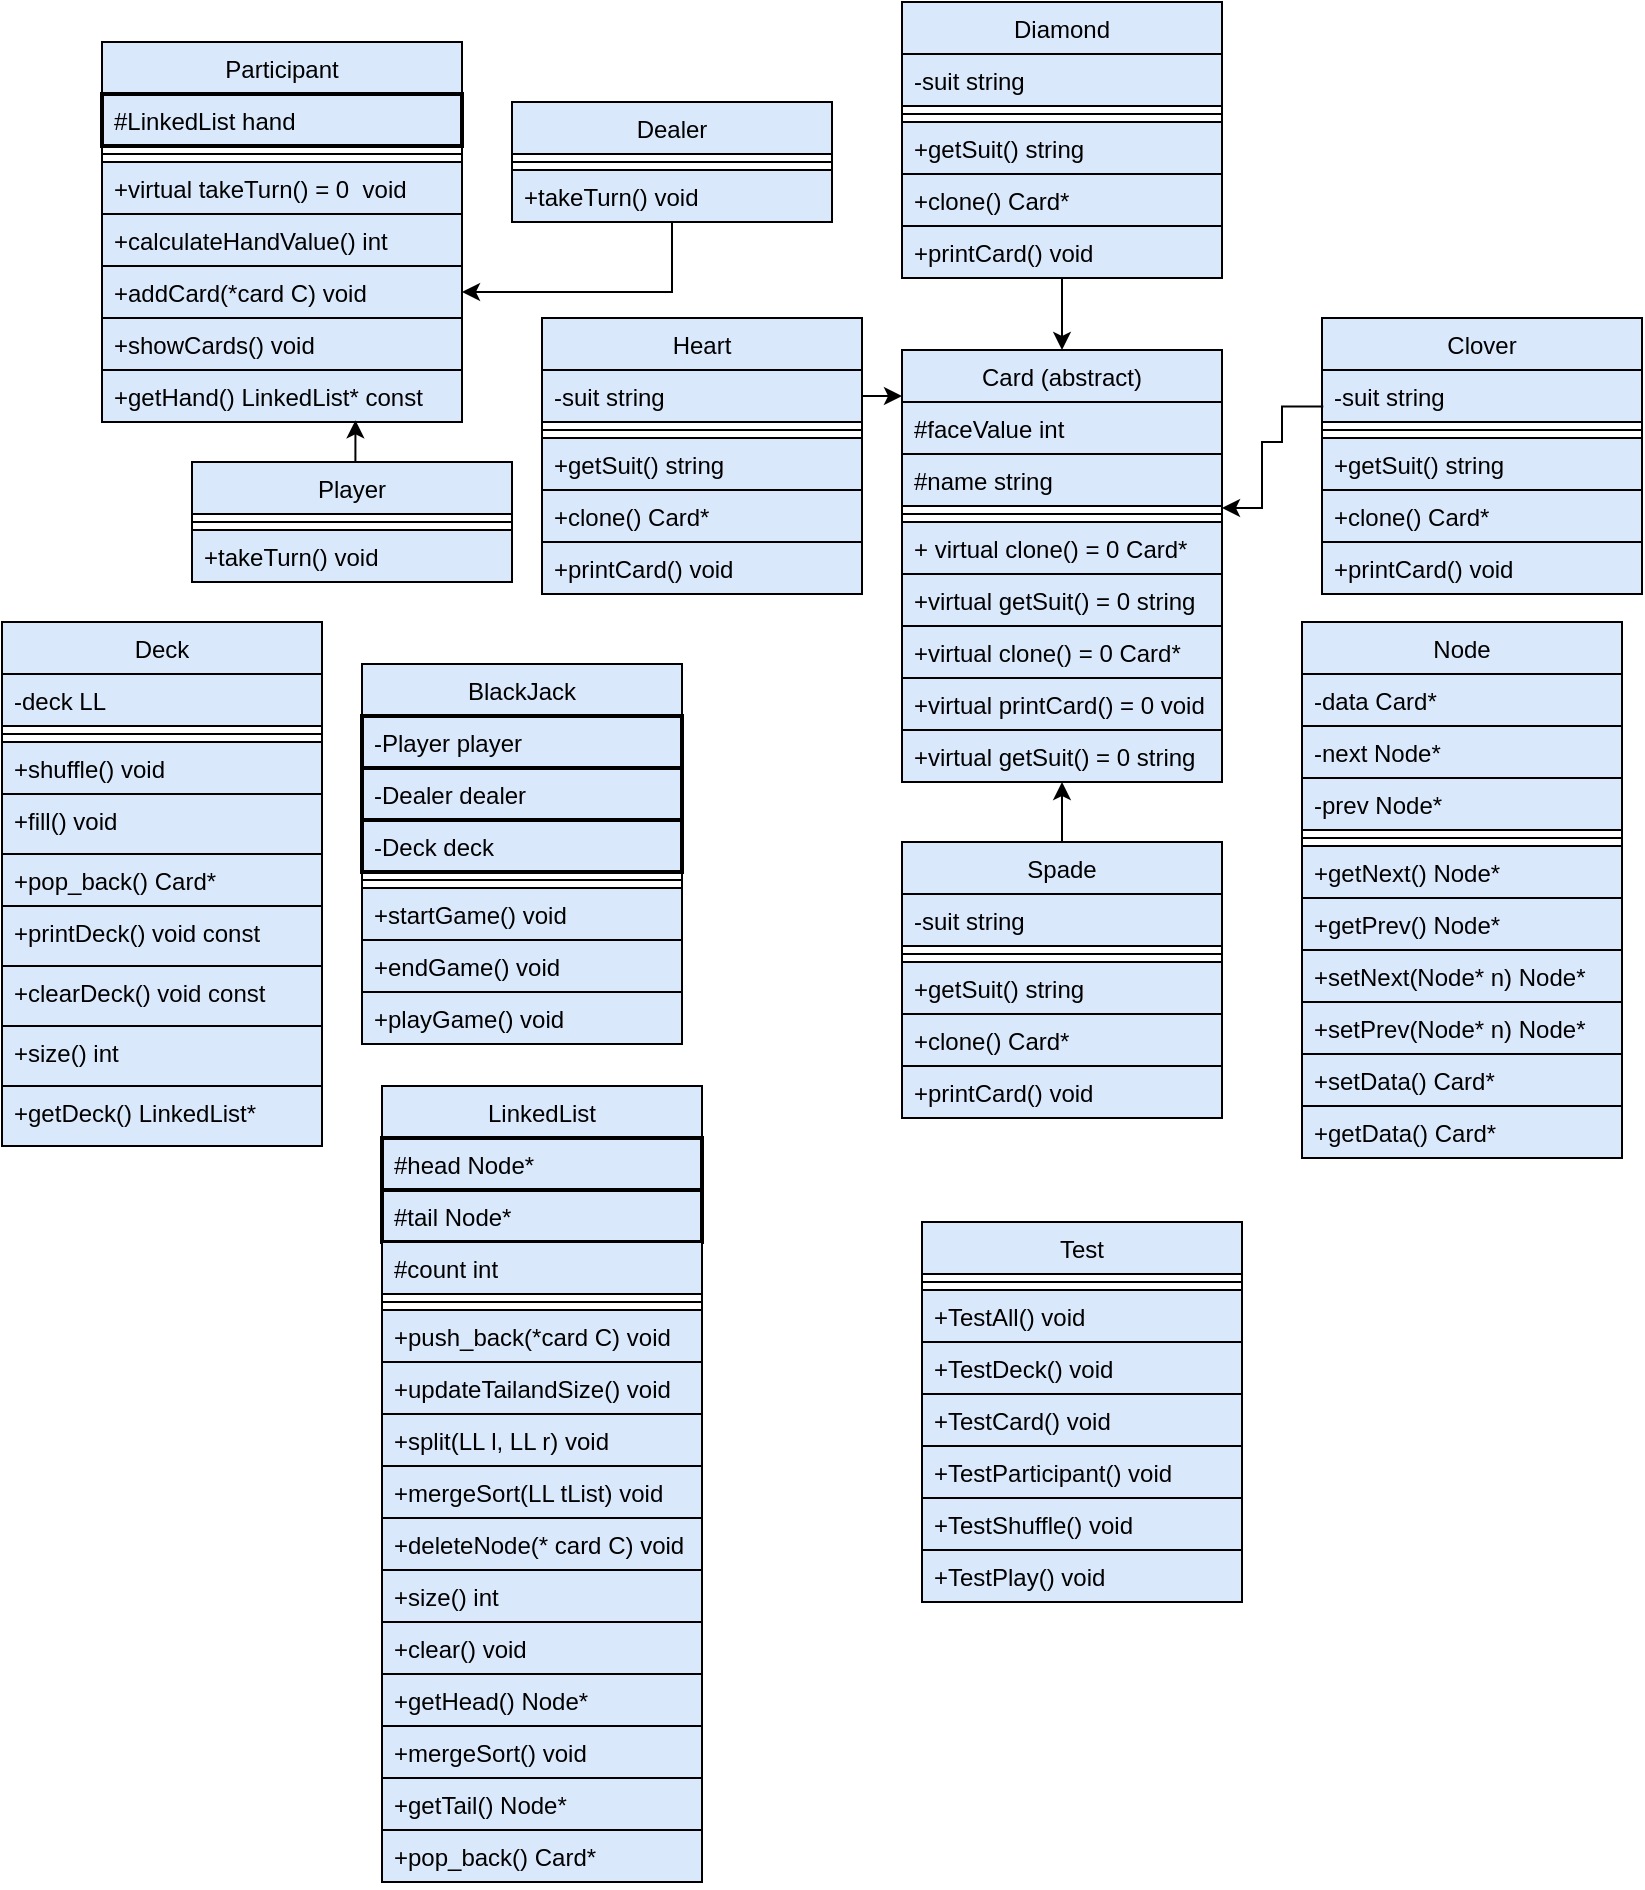 <mxfile version="27.0.5">
  <diagram name="Page-1" id="WkB5He17E8ziCNAKNbA3">
    <mxGraphModel dx="1205" dy="781" grid="1" gridSize="10" guides="1" tooltips="1" connect="1" arrows="1" fold="1" page="1" pageScale="1" pageWidth="850" pageHeight="1100" math="0" shadow="0">
      <root>
        <mxCell id="0" />
        <mxCell id="1" parent="0" />
        <mxCell id="HC3jhetJVY9kxmaRfPol-1" value="Card (abstract)" style="swimlane;fontStyle=0;align=center;verticalAlign=top;childLayout=stackLayout;horizontal=1;startSize=26;horizontalStack=0;resizeParent=1;resizeLast=0;collapsible=1;marginBottom=0;rounded=0;shadow=0;strokeWidth=1;fillColor=#dae8fc;strokeColor=#000000;" parent="1" vertex="1">
          <mxGeometry x="460" y="184" width="160" height="216" as="geometry">
            <mxRectangle x="460" y="140" width="160" height="26" as="alternateBounds" />
          </mxGeometry>
        </mxCell>
        <mxCell id="HC3jhetJVY9kxmaRfPol-2" value="#faceValue int" style="text;align=left;verticalAlign=top;spacingLeft=4;spacingRight=4;overflow=hidden;rotatable=0;points=[[0,0.5],[1,0.5]];portConstraint=eastwest;fillColor=#dae8fc;strokeColor=#000000;" parent="HC3jhetJVY9kxmaRfPol-1" vertex="1">
          <mxGeometry y="26" width="160" height="26" as="geometry" />
        </mxCell>
        <mxCell id="HC3jhetJVY9kxmaRfPol-3" value="#name string" style="text;align=left;verticalAlign=top;spacingLeft=4;spacingRight=4;overflow=hidden;rotatable=0;points=[[0,0.5],[1,0.5]];portConstraint=eastwest;fillColor=#dae8fc;strokeColor=#000000;" parent="HC3jhetJVY9kxmaRfPol-1" vertex="1">
          <mxGeometry y="52" width="160" height="26" as="geometry" />
        </mxCell>
        <mxCell id="HC3jhetJVY9kxmaRfPol-4" value="" style="line;html=1;strokeWidth=1;align=left;verticalAlign=middle;spacingTop=-1;spacingLeft=3;spacingRight=3;rotatable=0;labelPosition=right;points=[];portConstraint=eastwest;fillColor=#dae8fc;strokeColor=#000000;" parent="HC3jhetJVY9kxmaRfPol-1" vertex="1">
          <mxGeometry y="78" width="160" height="8" as="geometry" />
        </mxCell>
        <mxCell id="HC3jhetJVY9kxmaRfPol-5" value="+ virtual clone() = 0 Card*" style="text;align=left;verticalAlign=top;spacingLeft=4;spacingRight=4;overflow=hidden;rotatable=0;points=[[0,0.5],[1,0.5]];portConstraint=eastwest;fontStyle=0;fillColor=#dae8fc;strokeColor=#000000;" parent="HC3jhetJVY9kxmaRfPol-1" vertex="1">
          <mxGeometry y="86" width="160" height="26" as="geometry" />
        </mxCell>
        <mxCell id="HC3jhetJVY9kxmaRfPol-6" value="+virtual getSuit() = 0 string" style="text;align=left;verticalAlign=top;spacingLeft=4;spacingRight=4;overflow=hidden;rotatable=0;points=[[0,0.5],[1,0.5]];portConstraint=eastwest;fillColor=#dae8fc;strokeColor=#000000;" parent="HC3jhetJVY9kxmaRfPol-1" vertex="1">
          <mxGeometry y="112" width="160" height="26" as="geometry" />
        </mxCell>
        <mxCell id="VrM8jzCMI9ERID8hdB8--4" value="+virtual clone() = 0 Card* " style="text;align=left;verticalAlign=top;spacingLeft=4;spacingRight=4;overflow=hidden;rotatable=0;points=[[0,0.5],[1,0.5]];portConstraint=eastwest;fillColor=#dae8fc;strokeColor=#000000;" parent="HC3jhetJVY9kxmaRfPol-1" vertex="1">
          <mxGeometry y="138" width="160" height="26" as="geometry" />
        </mxCell>
        <mxCell id="VrM8jzCMI9ERID8hdB8--6" value="+virtual printCard() = 0 void" style="text;align=left;verticalAlign=top;spacingLeft=4;spacingRight=4;overflow=hidden;rotatable=0;points=[[0,0.5],[1,0.5]];portConstraint=eastwest;fillColor=#dae8fc;strokeColor=#000000;" parent="HC3jhetJVY9kxmaRfPol-1" vertex="1">
          <mxGeometry y="164" width="160" height="26" as="geometry" />
        </mxCell>
        <mxCell id="VrM8jzCMI9ERID8hdB8--5" value="+virtual getSuit() = 0 string" style="text;align=left;verticalAlign=top;spacingLeft=4;spacingRight=4;overflow=hidden;rotatable=0;points=[[0,0.5],[1,0.5]];portConstraint=eastwest;fillColor=#dae8fc;strokeColor=#000000;" parent="HC3jhetJVY9kxmaRfPol-1" vertex="1">
          <mxGeometry y="190" width="160" height="26" as="geometry" />
        </mxCell>
        <mxCell id="HC3jhetJVY9kxmaRfPol-7" style="edgeStyle=orthogonalEdgeStyle;rounded=0;orthogonalLoop=1;jettySize=auto;html=1;exitX=0.5;exitY=0;exitDx=0;exitDy=0;entryX=0.5;entryY=1;entryDx=0;entryDy=0;fillColor=#dae8fc;strokeColor=#000000;" parent="1" source="HC3jhetJVY9kxmaRfPol-8" target="HC3jhetJVY9kxmaRfPol-1" edge="1">
          <mxGeometry relative="1" as="geometry" />
        </mxCell>
        <mxCell id="HC3jhetJVY9kxmaRfPol-8" value="Spade" style="swimlane;fontStyle=0;align=center;verticalAlign=top;childLayout=stackLayout;horizontal=1;startSize=26;horizontalStack=0;resizeParent=1;resizeLast=0;collapsible=1;marginBottom=0;rounded=0;shadow=0;strokeWidth=1;fillColor=#dae8fc;strokeColor=#000000;" parent="1" vertex="1">
          <mxGeometry x="460" y="430" width="160" height="138" as="geometry">
            <mxRectangle x="460" y="494" width="160" height="26" as="alternateBounds" />
          </mxGeometry>
        </mxCell>
        <mxCell id="HC3jhetJVY9kxmaRfPol-9" value="-suit string" style="text;align=left;verticalAlign=top;spacingLeft=4;spacingRight=4;overflow=hidden;rotatable=0;points=[[0,0.5],[1,0.5]];portConstraint=eastwest;fillColor=#dae8fc;strokeColor=#000000;" parent="HC3jhetJVY9kxmaRfPol-8" vertex="1">
          <mxGeometry y="26" width="160" height="26" as="geometry" />
        </mxCell>
        <mxCell id="HC3jhetJVY9kxmaRfPol-10" value="" style="line;html=1;strokeWidth=1;align=left;verticalAlign=middle;spacingTop=-1;spacingLeft=3;spacingRight=3;rotatable=0;labelPosition=right;points=[];portConstraint=eastwest;fillColor=#dae8fc;strokeColor=#000000;" parent="HC3jhetJVY9kxmaRfPol-8" vertex="1">
          <mxGeometry y="52" width="160" height="8" as="geometry" />
        </mxCell>
        <mxCell id="HC3jhetJVY9kxmaRfPol-11" value="+getSuit() string" style="text;align=left;verticalAlign=top;spacingLeft=4;spacingRight=4;overflow=hidden;rotatable=0;points=[[0,0.5],[1,0.5]];portConstraint=eastwest;fontStyle=0;fillColor=#dae8fc;strokeColor=#000000;" parent="HC3jhetJVY9kxmaRfPol-8" vertex="1">
          <mxGeometry y="60" width="160" height="26" as="geometry" />
        </mxCell>
        <mxCell id="HC3jhetJVY9kxmaRfPol-82" value="+clone() Card*" style="text;align=left;verticalAlign=top;spacingLeft=4;spacingRight=4;overflow=hidden;rotatable=0;points=[[0,0.5],[1,0.5]];portConstraint=eastwest;fontStyle=0;fillColor=#dae8fc;strokeColor=#000000;" parent="HC3jhetJVY9kxmaRfPol-8" vertex="1">
          <mxGeometry y="86" width="160" height="26" as="geometry" />
        </mxCell>
        <mxCell id="VrM8jzCMI9ERID8hdB8--10" value="+printCard() void" style="text;align=left;verticalAlign=top;spacingLeft=4;spacingRight=4;overflow=hidden;rotatable=0;points=[[0,0.5],[1,0.5]];portConstraint=eastwest;fontStyle=0;fillColor=#dae8fc;strokeColor=#000000;" parent="HC3jhetJVY9kxmaRfPol-8" vertex="1">
          <mxGeometry y="112" width="160" height="26" as="geometry" />
        </mxCell>
        <mxCell id="HC3jhetJVY9kxmaRfPol-12" value="Heart" style="swimlane;fontStyle=0;align=center;verticalAlign=top;childLayout=stackLayout;horizontal=1;startSize=26;horizontalStack=0;resizeParent=1;resizeLast=0;collapsible=1;marginBottom=0;rounded=0;shadow=0;strokeWidth=1;fillColor=#dae8fc;strokeColor=#000000;" parent="1" vertex="1">
          <mxGeometry x="280" y="168" width="160" height="138" as="geometry">
            <mxRectangle x="280" y="168" width="160" height="26" as="alternateBounds" />
          </mxGeometry>
        </mxCell>
        <mxCell id="HC3jhetJVY9kxmaRfPol-13" style="edgeStyle=orthogonalEdgeStyle;rounded=0;orthogonalLoop=1;jettySize=auto;html=1;exitX=1;exitY=0.5;exitDx=0;exitDy=0;fillColor=#dae8fc;strokeColor=#000000;" parent="HC3jhetJVY9kxmaRfPol-12" source="HC3jhetJVY9kxmaRfPol-14" edge="1">
          <mxGeometry relative="1" as="geometry">
            <mxPoint x="180.0" y="38.917" as="targetPoint" />
          </mxGeometry>
        </mxCell>
        <mxCell id="HC3jhetJVY9kxmaRfPol-14" value="-suit string" style="text;align=left;verticalAlign=top;spacingLeft=4;spacingRight=4;overflow=hidden;rotatable=0;points=[[0,0.5],[1,0.5]];portConstraint=eastwest;fillColor=#dae8fc;strokeColor=#000000;" parent="HC3jhetJVY9kxmaRfPol-12" vertex="1">
          <mxGeometry y="26" width="160" height="26" as="geometry" />
        </mxCell>
        <mxCell id="HC3jhetJVY9kxmaRfPol-15" value="" style="line;html=1;strokeWidth=1;align=left;verticalAlign=middle;spacingTop=-1;spacingLeft=3;spacingRight=3;rotatable=0;labelPosition=right;points=[];portConstraint=eastwest;fillColor=#dae8fc;strokeColor=#000000;" parent="HC3jhetJVY9kxmaRfPol-12" vertex="1">
          <mxGeometry y="52" width="160" height="8" as="geometry" />
        </mxCell>
        <mxCell id="HC3jhetJVY9kxmaRfPol-16" value="+getSuit() string" style="text;align=left;verticalAlign=top;spacingLeft=4;spacingRight=4;overflow=hidden;rotatable=0;points=[[0,0.5],[1,0.5]];portConstraint=eastwest;fontStyle=0;fillColor=#dae8fc;strokeColor=#000000;" parent="HC3jhetJVY9kxmaRfPol-12" vertex="1">
          <mxGeometry y="60" width="160" height="26" as="geometry" />
        </mxCell>
        <mxCell id="HC3jhetJVY9kxmaRfPol-17" value="+clone() Card*" style="text;align=left;verticalAlign=top;spacingLeft=4;spacingRight=4;overflow=hidden;rotatable=0;points=[[0,0.5],[1,0.5]];portConstraint=eastwest;fontStyle=0;fillColor=#dae8fc;strokeColor=#000000;" parent="HC3jhetJVY9kxmaRfPol-12" vertex="1">
          <mxGeometry y="86" width="160" height="26" as="geometry" />
        </mxCell>
        <mxCell id="VrM8jzCMI9ERID8hdB8--9" value="+printCard() void" style="text;align=left;verticalAlign=top;spacingLeft=4;spacingRight=4;overflow=hidden;rotatable=0;points=[[0,0.5],[1,0.5]];portConstraint=eastwest;fontStyle=0;fillColor=#dae8fc;strokeColor=#000000;" parent="HC3jhetJVY9kxmaRfPol-12" vertex="1">
          <mxGeometry y="112" width="160" height="26" as="geometry" />
        </mxCell>
        <mxCell id="HC3jhetJVY9kxmaRfPol-18" value="Clover" style="swimlane;fontStyle=0;align=center;verticalAlign=top;childLayout=stackLayout;horizontal=1;startSize=26;horizontalStack=0;resizeParent=1;resizeLast=0;collapsible=1;marginBottom=0;rounded=0;shadow=0;strokeWidth=1;fillColor=#dae8fc;strokeColor=#000000;" parent="1" vertex="1">
          <mxGeometry x="670" y="168" width="160" height="138" as="geometry">
            <mxRectangle x="670" y="168" width="160" height="26" as="alternateBounds" />
          </mxGeometry>
        </mxCell>
        <mxCell id="HC3jhetJVY9kxmaRfPol-19" value="-suit string" style="text;align=left;verticalAlign=top;spacingLeft=4;spacingRight=4;overflow=hidden;rotatable=0;points=[[0,0.5],[1,0.5]];portConstraint=eastwest;fillColor=#dae8fc;strokeColor=#000000;" parent="HC3jhetJVY9kxmaRfPol-18" vertex="1">
          <mxGeometry y="26" width="160" height="26" as="geometry" />
        </mxCell>
        <mxCell id="HC3jhetJVY9kxmaRfPol-20" value="" style="line;html=1;strokeWidth=1;align=left;verticalAlign=middle;spacingTop=-1;spacingLeft=3;spacingRight=3;rotatable=0;labelPosition=right;points=[];portConstraint=eastwest;fillColor=#dae8fc;strokeColor=#000000;" parent="HC3jhetJVY9kxmaRfPol-18" vertex="1">
          <mxGeometry y="52" width="160" height="8" as="geometry" />
        </mxCell>
        <mxCell id="HC3jhetJVY9kxmaRfPol-21" value="+getSuit() string" style="text;align=left;verticalAlign=top;spacingLeft=4;spacingRight=4;overflow=hidden;rotatable=0;points=[[0,0.5],[1,0.5]];portConstraint=eastwest;fontStyle=0;fillColor=#dae8fc;strokeColor=#000000;" parent="HC3jhetJVY9kxmaRfPol-18" vertex="1">
          <mxGeometry y="60" width="160" height="26" as="geometry" />
        </mxCell>
        <mxCell id="HC3jhetJVY9kxmaRfPol-81" value="+clone() Card*" style="text;align=left;verticalAlign=top;spacingLeft=4;spacingRight=4;overflow=hidden;rotatable=0;points=[[0,0.5],[1,0.5]];portConstraint=eastwest;fontStyle=0;fillColor=#dae8fc;strokeColor=#000000;" parent="HC3jhetJVY9kxmaRfPol-18" vertex="1">
          <mxGeometry y="86" width="160" height="26" as="geometry" />
        </mxCell>
        <mxCell id="VrM8jzCMI9ERID8hdB8--7" value="+printCard() void" style="text;align=left;verticalAlign=top;spacingLeft=4;spacingRight=4;overflow=hidden;rotatable=0;points=[[0,0.5],[1,0.5]];portConstraint=eastwest;fontStyle=0;fillColor=#dae8fc;strokeColor=#000000;" parent="HC3jhetJVY9kxmaRfPol-18" vertex="1">
          <mxGeometry y="112" width="160" height="26" as="geometry" />
        </mxCell>
        <mxCell id="HC3jhetJVY9kxmaRfPol-22" style="edgeStyle=orthogonalEdgeStyle;rounded=0;orthogonalLoop=1;jettySize=auto;html=1;exitX=0.5;exitY=1;exitDx=0;exitDy=0;entryX=0.5;entryY=0;entryDx=0;entryDy=0;fillColor=#dae8fc;strokeColor=#000000;" parent="1" source="HC3jhetJVY9kxmaRfPol-23" target="HC3jhetJVY9kxmaRfPol-1" edge="1">
          <mxGeometry relative="1" as="geometry" />
        </mxCell>
        <mxCell id="HC3jhetJVY9kxmaRfPol-23" value="Diamond" style="swimlane;fontStyle=0;align=center;verticalAlign=top;childLayout=stackLayout;horizontal=1;startSize=26;horizontalStack=0;resizeParent=1;resizeLast=0;collapsible=1;marginBottom=0;rounded=0;shadow=0;strokeWidth=1;fillColor=#dae8fc;strokeColor=#000000;" parent="1" vertex="1">
          <mxGeometry x="460" y="10" width="160" height="138" as="geometry">
            <mxRectangle x="130" y="380" width="160" height="26" as="alternateBounds" />
          </mxGeometry>
        </mxCell>
        <mxCell id="HC3jhetJVY9kxmaRfPol-24" value="-suit string" style="text;align=left;verticalAlign=top;spacingLeft=4;spacingRight=4;overflow=hidden;rotatable=0;points=[[0,0.5],[1,0.5]];portConstraint=eastwest;fillColor=#dae8fc;strokeColor=#000000;" parent="HC3jhetJVY9kxmaRfPol-23" vertex="1">
          <mxGeometry y="26" width="160" height="26" as="geometry" />
        </mxCell>
        <mxCell id="HC3jhetJVY9kxmaRfPol-25" value="" style="line;html=1;strokeWidth=1;align=left;verticalAlign=middle;spacingTop=-1;spacingLeft=3;spacingRight=3;rotatable=0;labelPosition=right;points=[];portConstraint=eastwest;fillColor=#dae8fc;strokeColor=#000000;" parent="HC3jhetJVY9kxmaRfPol-23" vertex="1">
          <mxGeometry y="52" width="160" height="8" as="geometry" />
        </mxCell>
        <mxCell id="HC3jhetJVY9kxmaRfPol-26" value="+getSuit() string" style="text;align=left;verticalAlign=top;spacingLeft=4;spacingRight=4;overflow=hidden;rotatable=0;points=[[0,0.5],[1,0.5]];portConstraint=eastwest;fontStyle=0;fillColor=#dae8fc;strokeColor=#000000;" parent="HC3jhetJVY9kxmaRfPol-23" vertex="1">
          <mxGeometry y="60" width="160" height="26" as="geometry" />
        </mxCell>
        <mxCell id="HC3jhetJVY9kxmaRfPol-83" value="+clone() Card*" style="text;align=left;verticalAlign=top;spacingLeft=4;spacingRight=4;overflow=hidden;rotatable=0;points=[[0,0.5],[1,0.5]];portConstraint=eastwest;fontStyle=0;fillColor=#dae8fc;strokeColor=#000000;" parent="HC3jhetJVY9kxmaRfPol-23" vertex="1">
          <mxGeometry y="86" width="160" height="26" as="geometry" />
        </mxCell>
        <mxCell id="VrM8jzCMI9ERID8hdB8--8" value="+printCard() void" style="text;align=left;verticalAlign=top;spacingLeft=4;spacingRight=4;overflow=hidden;rotatable=0;points=[[0,0.5],[1,0.5]];portConstraint=eastwest;fontStyle=0;fillColor=#dae8fc;strokeColor=#000000;" parent="HC3jhetJVY9kxmaRfPol-23" vertex="1">
          <mxGeometry y="112" width="160" height="26" as="geometry" />
        </mxCell>
        <mxCell id="HC3jhetJVY9kxmaRfPol-27" style="edgeStyle=orthogonalEdgeStyle;rounded=0;orthogonalLoop=1;jettySize=auto;html=1;entryX=1;entryY=0.125;entryDx=0;entryDy=0;entryPerimeter=0;fillColor=#dae8fc;strokeColor=#000000;exitX=0.004;exitY=0.702;exitDx=0;exitDy=0;exitPerimeter=0;" parent="1" source="HC3jhetJVY9kxmaRfPol-19" target="HC3jhetJVY9kxmaRfPol-4" edge="1">
          <mxGeometry relative="1" as="geometry">
            <Array as="points">
              <mxPoint x="650" y="212" />
              <mxPoint x="650" y="230" />
              <mxPoint x="640" y="230" />
              <mxPoint x="640" y="263" />
            </Array>
          </mxGeometry>
        </mxCell>
        <mxCell id="HC3jhetJVY9kxmaRfPol-28" value="Node" style="swimlane;fontStyle=0;align=center;verticalAlign=top;childLayout=stackLayout;horizontal=1;startSize=26;horizontalStack=0;resizeParent=1;resizeLast=0;collapsible=1;marginBottom=0;rounded=0;shadow=0;strokeWidth=1;fillColor=#dae8fc;strokeColor=#000000;" parent="1" vertex="1">
          <mxGeometry x="660" y="320" width="160" height="268" as="geometry">
            <mxRectangle x="660" y="320" width="160" height="26" as="alternateBounds" />
          </mxGeometry>
        </mxCell>
        <mxCell id="HC3jhetJVY9kxmaRfPol-29" value="-data Card*" style="text;align=left;verticalAlign=top;spacingLeft=4;spacingRight=4;overflow=hidden;rotatable=0;points=[[0,0.5],[1,0.5]];portConstraint=eastwest;fillColor=#dae8fc;strokeColor=#000000;" parent="HC3jhetJVY9kxmaRfPol-28" vertex="1">
          <mxGeometry y="26" width="160" height="26" as="geometry" />
        </mxCell>
        <mxCell id="HC3jhetJVY9kxmaRfPol-30" value="-next Node*" style="text;align=left;verticalAlign=top;spacingLeft=4;spacingRight=4;overflow=hidden;rotatable=0;points=[[0,0.5],[1,0.5]];portConstraint=eastwest;fillColor=#dae8fc;strokeColor=#000000;" parent="HC3jhetJVY9kxmaRfPol-28" vertex="1">
          <mxGeometry y="52" width="160" height="26" as="geometry" />
        </mxCell>
        <mxCell id="HC3jhetJVY9kxmaRfPol-31" value="-prev Node*" style="text;align=left;verticalAlign=top;spacingLeft=4;spacingRight=4;overflow=hidden;rotatable=0;points=[[0,0.5],[1,0.5]];portConstraint=eastwest;fillColor=#dae8fc;strokeColor=#000000;" parent="HC3jhetJVY9kxmaRfPol-28" vertex="1">
          <mxGeometry y="78" width="160" height="26" as="geometry" />
        </mxCell>
        <mxCell id="HC3jhetJVY9kxmaRfPol-32" value="" style="line;html=1;strokeWidth=1;align=left;verticalAlign=middle;spacingTop=-1;spacingLeft=3;spacingRight=3;rotatable=0;labelPosition=right;points=[];portConstraint=eastwest;fillColor=#dae8fc;strokeColor=#000000;" parent="HC3jhetJVY9kxmaRfPol-28" vertex="1">
          <mxGeometry y="104" width="160" height="8" as="geometry" />
        </mxCell>
        <mxCell id="HC3jhetJVY9kxmaRfPol-33" value="+getNext() Node*" style="text;align=left;verticalAlign=top;spacingLeft=4;spacingRight=4;overflow=hidden;rotatable=0;points=[[0,0.5],[1,0.5]];portConstraint=eastwest;fontStyle=0;fillColor=#dae8fc;strokeColor=#000000;" parent="HC3jhetJVY9kxmaRfPol-28" vertex="1">
          <mxGeometry y="112" width="160" height="26" as="geometry" />
        </mxCell>
        <mxCell id="HC3jhetJVY9kxmaRfPol-34" value="+getPrev() Node*" style="text;align=left;verticalAlign=top;spacingLeft=4;spacingRight=4;overflow=hidden;rotatable=0;points=[[0,0.5],[1,0.5]];portConstraint=eastwest;fontStyle=0;fillColor=#dae8fc;strokeColor=#000000;" parent="HC3jhetJVY9kxmaRfPol-28" vertex="1">
          <mxGeometry y="138" width="160" height="26" as="geometry" />
        </mxCell>
        <mxCell id="HC3jhetJVY9kxmaRfPol-35" value="+setNext(Node* n) Node*" style="text;align=left;verticalAlign=top;spacingLeft=4;spacingRight=4;overflow=hidden;rotatable=0;points=[[0,0.5],[1,0.5]];portConstraint=eastwest;fontStyle=0;fillColor=#dae8fc;strokeColor=#000000;" parent="HC3jhetJVY9kxmaRfPol-28" vertex="1">
          <mxGeometry y="164" width="160" height="26" as="geometry" />
        </mxCell>
        <mxCell id="HC3jhetJVY9kxmaRfPol-36" value="+setPrev(Node* n) Node*" style="text;align=left;verticalAlign=top;spacingLeft=4;spacingRight=4;overflow=hidden;rotatable=0;points=[[0,0.5],[1,0.5]];portConstraint=eastwest;fontStyle=0;fillColor=#dae8fc;strokeColor=#000000;" parent="HC3jhetJVY9kxmaRfPol-28" vertex="1">
          <mxGeometry y="190" width="160" height="26" as="geometry" />
        </mxCell>
        <mxCell id="HC3jhetJVY9kxmaRfPol-85" value="+setData() Card*" style="text;align=left;verticalAlign=top;spacingLeft=4;spacingRight=4;overflow=hidden;rotatable=0;points=[[0,0.5],[1,0.5]];portConstraint=eastwest;fontStyle=0;fillColor=#dae8fc;strokeColor=#000000;" parent="HC3jhetJVY9kxmaRfPol-28" vertex="1">
          <mxGeometry y="216" width="160" height="26" as="geometry" />
        </mxCell>
        <mxCell id="HC3jhetJVY9kxmaRfPol-84" value="+getData() Card*" style="text;align=left;verticalAlign=top;spacingLeft=4;spacingRight=4;overflow=hidden;rotatable=0;points=[[0,0.5],[1,0.5]];portConstraint=eastwest;fontStyle=0;fillColor=#dae8fc;strokeColor=#000000;" parent="HC3jhetJVY9kxmaRfPol-28" vertex="1">
          <mxGeometry y="242" width="160" height="26" as="geometry" />
        </mxCell>
        <mxCell id="HC3jhetJVY9kxmaRfPol-37" value="Participant" style="swimlane;fontStyle=0;align=center;verticalAlign=top;childLayout=stackLayout;horizontal=1;startSize=26;horizontalStack=0;resizeParent=1;resizeLast=0;collapsible=1;marginBottom=0;rounded=0;shadow=0;strokeWidth=1;fillColor=#dae8fc;strokeColor=#000000;" parent="1" vertex="1">
          <mxGeometry x="60" y="30" width="180" height="190" as="geometry">
            <mxRectangle x="60" y="30" width="160" height="26" as="alternateBounds" />
          </mxGeometry>
        </mxCell>
        <mxCell id="HC3jhetJVY9kxmaRfPol-38" value="#LinkedList hand" style="text;align=left;verticalAlign=top;spacingLeft=4;spacingRight=4;overflow=hidden;rotatable=0;points=[[0,0.5],[1,0.5]];portConstraint=eastwest;strokeWidth=2;fillColor=#dae8fc;strokeColor=#000000;" parent="HC3jhetJVY9kxmaRfPol-37" vertex="1">
          <mxGeometry y="26" width="180" height="26" as="geometry" />
        </mxCell>
        <mxCell id="HC3jhetJVY9kxmaRfPol-39" value="" style="line;html=1;strokeWidth=1;align=left;verticalAlign=middle;spacingTop=-1;spacingLeft=3;spacingRight=3;rotatable=0;labelPosition=right;points=[];portConstraint=eastwest;fillColor=#dae8fc;strokeColor=#000000;" parent="HC3jhetJVY9kxmaRfPol-37" vertex="1">
          <mxGeometry y="52" width="180" height="8" as="geometry" />
        </mxCell>
        <mxCell id="HC3jhetJVY9kxmaRfPol-40" value="+virtual takeTurn() = 0  void" style="text;align=left;verticalAlign=top;spacingLeft=4;spacingRight=4;overflow=hidden;rotatable=0;points=[[0,0.5],[1,0.5]];portConstraint=eastwest;fontStyle=0;fillColor=#dae8fc;strokeColor=#000000;" parent="HC3jhetJVY9kxmaRfPol-37" vertex="1">
          <mxGeometry y="60" width="180" height="26" as="geometry" />
        </mxCell>
        <mxCell id="HC3jhetJVY9kxmaRfPol-41" value="+calculateHandValue() int " style="text;align=left;verticalAlign=top;spacingLeft=4;spacingRight=4;overflow=hidden;rotatable=0;points=[[0,0.5],[1,0.5]];portConstraint=eastwest;fontStyle=0;fillColor=#dae8fc;strokeColor=#000000;" parent="HC3jhetJVY9kxmaRfPol-37" vertex="1">
          <mxGeometry y="86" width="180" height="26" as="geometry" />
        </mxCell>
        <mxCell id="HC3jhetJVY9kxmaRfPol-42" value="+addCard(*card C) void " style="text;align=left;verticalAlign=top;spacingLeft=4;spacingRight=4;overflow=hidden;rotatable=0;points=[[0,0.5],[1,0.5]];portConstraint=eastwest;fontStyle=0;fillColor=#dae8fc;strokeColor=#000000;" parent="HC3jhetJVY9kxmaRfPol-37" vertex="1">
          <mxGeometry y="112" width="180" height="26" as="geometry" />
        </mxCell>
        <mxCell id="HC3jhetJVY9kxmaRfPol-43" value="+showCards() void" style="text;align=left;verticalAlign=top;spacingLeft=4;spacingRight=4;overflow=hidden;rotatable=0;points=[[0,0.5],[1,0.5]];portConstraint=eastwest;fontStyle=0;fillColor=#dae8fc;strokeColor=#000000;" parent="HC3jhetJVY9kxmaRfPol-37" vertex="1">
          <mxGeometry y="138" width="180" height="26" as="geometry" />
        </mxCell>
        <mxCell id="HC3jhetJVY9kxmaRfPol-44" value="+getHand() LinkedList* const" style="text;align=left;verticalAlign=top;spacingLeft=4;spacingRight=4;overflow=hidden;rotatable=0;points=[[0,0.5],[1,0.5]];portConstraint=eastwest;fontStyle=0;fillColor=#dae8fc;strokeColor=#000000;" parent="HC3jhetJVY9kxmaRfPol-37" vertex="1">
          <mxGeometry y="164" width="180" height="26" as="geometry" />
        </mxCell>
        <mxCell id="HC3jhetJVY9kxmaRfPol-45" value="Player" style="swimlane;fontStyle=0;align=center;verticalAlign=top;childLayout=stackLayout;horizontal=1;startSize=26;horizontalStack=0;resizeParent=1;resizeLast=0;collapsible=1;marginBottom=0;rounded=0;shadow=0;strokeWidth=1;fillColor=#dae8fc;strokeColor=#000000;" parent="1" vertex="1">
          <mxGeometry x="105" y="240" width="160" height="60" as="geometry">
            <mxRectangle x="130" y="380" width="160" height="26" as="alternateBounds" />
          </mxGeometry>
        </mxCell>
        <mxCell id="HC3jhetJVY9kxmaRfPol-46" value="" style="line;html=1;strokeWidth=1;align=left;verticalAlign=middle;spacingTop=-1;spacingLeft=3;spacingRight=3;rotatable=0;labelPosition=right;points=[];portConstraint=eastwest;fillColor=#dae8fc;strokeColor=#000000;" parent="HC3jhetJVY9kxmaRfPol-45" vertex="1">
          <mxGeometry y="26" width="160" height="8" as="geometry" />
        </mxCell>
        <mxCell id="HC3jhetJVY9kxmaRfPol-47" value="+takeTurn() void" style="text;align=left;verticalAlign=top;spacingLeft=4;spacingRight=4;overflow=hidden;rotatable=0;points=[[0,0.5],[1,0.5]];portConstraint=eastwest;fontStyle=0;fillColor=#dae8fc;strokeColor=#000000;" parent="HC3jhetJVY9kxmaRfPol-45" vertex="1">
          <mxGeometry y="34" width="160" height="26" as="geometry" />
        </mxCell>
        <mxCell id="HC3jhetJVY9kxmaRfPol-48" value="Dealer" style="swimlane;fontStyle=0;align=center;verticalAlign=top;childLayout=stackLayout;horizontal=1;startSize=26;horizontalStack=0;resizeParent=1;resizeLast=0;collapsible=1;marginBottom=0;rounded=0;shadow=0;strokeWidth=1;fillColor=#dae8fc;strokeColor=#000000;" parent="1" vertex="1">
          <mxGeometry x="265" y="60" width="160" height="60" as="geometry">
            <mxRectangle x="130" y="380" width="160" height="26" as="alternateBounds" />
          </mxGeometry>
        </mxCell>
        <mxCell id="HC3jhetJVY9kxmaRfPol-49" value="" style="line;html=1;strokeWidth=1;align=left;verticalAlign=middle;spacingTop=-1;spacingLeft=3;spacingRight=3;rotatable=0;labelPosition=right;points=[];portConstraint=eastwest;fillColor=#dae8fc;strokeColor=#000000;" parent="HC3jhetJVY9kxmaRfPol-48" vertex="1">
          <mxGeometry y="26" width="160" height="8" as="geometry" />
        </mxCell>
        <mxCell id="HC3jhetJVY9kxmaRfPol-50" value="+takeTurn() void" style="text;align=left;verticalAlign=top;spacingLeft=4;spacingRight=4;overflow=hidden;rotatable=0;points=[[0,0.5],[1,0.5]];portConstraint=eastwest;fontStyle=0;fillColor=#dae8fc;strokeColor=#000000;" parent="HC3jhetJVY9kxmaRfPol-48" vertex="1">
          <mxGeometry y="34" width="160" height="26" as="geometry" />
        </mxCell>
        <mxCell id="HC3jhetJVY9kxmaRfPol-51" style="edgeStyle=orthogonalEdgeStyle;rounded=0;orthogonalLoop=1;jettySize=auto;html=1;exitX=0.5;exitY=0;exitDx=0;exitDy=0;entryX=0.704;entryY=0.967;entryDx=0;entryDy=0;entryPerimeter=0;fillColor=#dae8fc;strokeColor=#000000;" parent="1" source="HC3jhetJVY9kxmaRfPol-45" target="HC3jhetJVY9kxmaRfPol-44" edge="1">
          <mxGeometry relative="1" as="geometry" />
        </mxCell>
        <mxCell id="HC3jhetJVY9kxmaRfPol-52" style="edgeStyle=orthogonalEdgeStyle;rounded=0;orthogonalLoop=1;jettySize=auto;html=1;entryX=1;entryY=0.5;entryDx=0;entryDy=0;fillColor=#dae8fc;strokeColor=#000000;" parent="1" source="HC3jhetJVY9kxmaRfPol-48" target="HC3jhetJVY9kxmaRfPol-42" edge="1">
          <mxGeometry relative="1" as="geometry" />
        </mxCell>
        <mxCell id="HC3jhetJVY9kxmaRfPol-53" value="LinkedList" style="swimlane;fontStyle=0;align=center;verticalAlign=top;childLayout=stackLayout;horizontal=1;startSize=26;horizontalStack=0;resizeParent=1;resizeLast=0;collapsible=1;marginBottom=0;rounded=0;shadow=0;strokeWidth=1;fillColor=#dae8fc;strokeColor=#000000;" parent="1" vertex="1">
          <mxGeometry x="200" y="552" width="160" height="398" as="geometry">
            <mxRectangle x="170" y="550" width="160" height="26" as="alternateBounds" />
          </mxGeometry>
        </mxCell>
        <mxCell id="HC3jhetJVY9kxmaRfPol-54" value="#head Node*" style="text;align=left;verticalAlign=top;spacingLeft=4;spacingRight=4;overflow=hidden;rotatable=0;points=[[0,0.5],[1,0.5]];portConstraint=eastwest;strokeWidth=2;fillColor=#dae8fc;strokeColor=#000000;" parent="HC3jhetJVY9kxmaRfPol-53" vertex="1">
          <mxGeometry y="26" width="160" height="26" as="geometry" />
        </mxCell>
        <mxCell id="HC3jhetJVY9kxmaRfPol-55" value="#tail Node*" style="text;align=left;verticalAlign=top;spacingLeft=4;spacingRight=4;overflow=hidden;rotatable=0;points=[[0,0.5],[1,0.5]];portConstraint=eastwest;strokeWidth=2;fillColor=#dae8fc;strokeColor=#000000;" parent="HC3jhetJVY9kxmaRfPol-53" vertex="1">
          <mxGeometry y="52" width="160" height="26" as="geometry" />
        </mxCell>
        <mxCell id="HC3jhetJVY9kxmaRfPol-56" value="#count int" style="text;align=left;verticalAlign=top;spacingLeft=4;spacingRight=4;overflow=hidden;rotatable=0;points=[[0,0.5],[1,0.5]];portConstraint=eastwest;fillColor=#dae8fc;strokeColor=#000000;" parent="HC3jhetJVY9kxmaRfPol-53" vertex="1">
          <mxGeometry y="78" width="160" height="26" as="geometry" />
        </mxCell>
        <mxCell id="HC3jhetJVY9kxmaRfPol-60" value="" style="line;html=1;strokeWidth=1;align=left;verticalAlign=middle;spacingTop=-1;spacingLeft=3;spacingRight=3;rotatable=0;labelPosition=right;points=[];portConstraint=eastwest;fillColor=#dae8fc;strokeColor=#000000;" parent="HC3jhetJVY9kxmaRfPol-53" vertex="1">
          <mxGeometry y="104" width="160" height="8" as="geometry" />
        </mxCell>
        <mxCell id="HC3jhetJVY9kxmaRfPol-61" value="+push_back(*card C) void" style="text;align=left;verticalAlign=top;spacingLeft=4;spacingRight=4;overflow=hidden;rotatable=0;points=[[0,0.5],[1,0.5]];portConstraint=eastwest;fontStyle=0;fillColor=#dae8fc;strokeColor=#000000;" parent="HC3jhetJVY9kxmaRfPol-53" vertex="1">
          <mxGeometry y="112" width="160" height="26" as="geometry" />
        </mxCell>
        <mxCell id="HC3jhetJVY9kxmaRfPol-58" value="+updateTailandSize() void" style="text;align=left;verticalAlign=top;spacingLeft=4;spacingRight=4;overflow=hidden;rotatable=0;points=[[0,0.5],[1,0.5]];portConstraint=eastwest;fillColor=#dae8fc;strokeColor=#000000;" parent="HC3jhetJVY9kxmaRfPol-53" vertex="1">
          <mxGeometry y="138" width="160" height="26" as="geometry" />
        </mxCell>
        <mxCell id="HC3jhetJVY9kxmaRfPol-57" value="+split(LL l, LL r) void" style="text;align=left;verticalAlign=top;spacingLeft=4;spacingRight=4;overflow=hidden;rotatable=0;points=[[0,0.5],[1,0.5]];portConstraint=eastwest;fillColor=#dae8fc;strokeColor=#000000;" parent="HC3jhetJVY9kxmaRfPol-53" vertex="1">
          <mxGeometry y="164" width="160" height="26" as="geometry" />
        </mxCell>
        <mxCell id="HC3jhetJVY9kxmaRfPol-59" value="+mergeSort(LL tList) void" style="text;align=left;verticalAlign=top;spacingLeft=4;spacingRight=4;overflow=hidden;rotatable=0;points=[[0,0.5],[1,0.5]];portConstraint=eastwest;fillColor=#dae8fc;strokeColor=#000000;" parent="HC3jhetJVY9kxmaRfPol-53" vertex="1">
          <mxGeometry y="190" width="160" height="26" as="geometry" />
        </mxCell>
        <mxCell id="HC3jhetJVY9kxmaRfPol-62" value="+deleteNode(* card C) void" style="text;align=left;verticalAlign=top;spacingLeft=4;spacingRight=4;overflow=hidden;rotatable=0;points=[[0,0.5],[1,0.5]];portConstraint=eastwest;fontStyle=0;fillColor=#dae8fc;strokeColor=#000000;" parent="HC3jhetJVY9kxmaRfPol-53" vertex="1">
          <mxGeometry y="216" width="160" height="26" as="geometry" />
        </mxCell>
        <mxCell id="HC3jhetJVY9kxmaRfPol-63" value="+size() int" style="text;align=left;verticalAlign=top;spacingLeft=4;spacingRight=4;overflow=hidden;rotatable=0;points=[[0,0.5],[1,0.5]];portConstraint=eastwest;fontStyle=0;fillColor=#dae8fc;strokeColor=#000000;" parent="HC3jhetJVY9kxmaRfPol-53" vertex="1">
          <mxGeometry y="242" width="160" height="26" as="geometry" />
        </mxCell>
        <mxCell id="HC3jhetJVY9kxmaRfPol-64" value="+clear() void" style="text;align=left;verticalAlign=top;spacingLeft=4;spacingRight=4;overflow=hidden;rotatable=0;points=[[0,0.5],[1,0.5]];portConstraint=eastwest;fontStyle=0;fillColor=#dae8fc;strokeColor=#000000;" parent="HC3jhetJVY9kxmaRfPol-53" vertex="1">
          <mxGeometry y="268" width="160" height="26" as="geometry" />
        </mxCell>
        <mxCell id="HC3jhetJVY9kxmaRfPol-65" value="+getHead() Node*" style="text;align=left;verticalAlign=top;spacingLeft=4;spacingRight=4;overflow=hidden;rotatable=0;points=[[0,0.5],[1,0.5]];portConstraint=eastwest;fontStyle=0;fillColor=#dae8fc;strokeColor=#000000;" parent="HC3jhetJVY9kxmaRfPol-53" vertex="1">
          <mxGeometry y="294" width="160" height="26" as="geometry" />
        </mxCell>
        <mxCell id="HC3jhetJVY9kxmaRfPol-86" value="+mergeSort() void" style="text;align=left;verticalAlign=top;spacingLeft=4;spacingRight=4;overflow=hidden;rotatable=0;points=[[0,0.5],[1,0.5]];portConstraint=eastwest;fillColor=#dae8fc;strokeColor=#000000;container=0;" parent="HC3jhetJVY9kxmaRfPol-53" vertex="1">
          <mxGeometry y="320" width="160" height="26" as="geometry" />
        </mxCell>
        <mxCell id="VrM8jzCMI9ERID8hdB8--11" value="+getTail() Node* " style="text;align=left;verticalAlign=top;spacingLeft=4;spacingRight=4;overflow=hidden;rotatable=0;points=[[0,0.5],[1,0.5]];portConstraint=eastwest;fontStyle=0;fillColor=#dae8fc;strokeColor=#000000;" parent="HC3jhetJVY9kxmaRfPol-53" vertex="1">
          <mxGeometry y="346" width="160" height="26" as="geometry" />
        </mxCell>
        <mxCell id="HC3jhetJVY9kxmaRfPol-66" value="+pop_back() Card*" style="text;align=left;verticalAlign=top;spacingLeft=4;spacingRight=4;overflow=hidden;rotatable=0;points=[[0,0.5],[1,0.5]];portConstraint=eastwest;fontStyle=0;fillColor=#dae8fc;strokeColor=#000000;" parent="HC3jhetJVY9kxmaRfPol-53" vertex="1">
          <mxGeometry y="372" width="160" height="26" as="geometry" />
        </mxCell>
        <mxCell id="HC3jhetJVY9kxmaRfPol-67" value="BlackJack" style="swimlane;fontStyle=0;align=center;verticalAlign=top;childLayout=stackLayout;horizontal=1;startSize=26;horizontalStack=0;resizeParent=1;resizeLast=0;collapsible=1;marginBottom=0;rounded=0;shadow=0;strokeWidth=1;fillColor=#dae8fc;strokeColor=#000000;" parent="1" vertex="1">
          <mxGeometry x="190" y="341" width="160" height="190" as="geometry">
            <mxRectangle x="220" y="480" width="160" height="26" as="alternateBounds" />
          </mxGeometry>
        </mxCell>
        <mxCell id="HC3jhetJVY9kxmaRfPol-68" value="-Player player" style="text;align=left;verticalAlign=top;spacingLeft=4;spacingRight=4;overflow=hidden;rotatable=0;points=[[0,0.5],[1,0.5]];portConstraint=eastwest;strokeWidth=2;fillColor=#dae8fc;strokeColor=#000000;" parent="HC3jhetJVY9kxmaRfPol-67" vertex="1">
          <mxGeometry y="26" width="160" height="26" as="geometry" />
        </mxCell>
        <mxCell id="HC3jhetJVY9kxmaRfPol-69" value="-Dealer dealer" style="text;align=left;verticalAlign=top;spacingLeft=4;spacingRight=4;overflow=hidden;rotatable=0;points=[[0,0.5],[1,0.5]];portConstraint=eastwest;strokeWidth=2;fillColor=#dae8fc;strokeColor=#000000;" parent="HC3jhetJVY9kxmaRfPol-67" vertex="1">
          <mxGeometry y="52" width="160" height="26" as="geometry" />
        </mxCell>
        <mxCell id="HC3jhetJVY9kxmaRfPol-70" value="-Deck deck" style="text;align=left;verticalAlign=top;spacingLeft=4;spacingRight=4;overflow=hidden;rotatable=0;points=[[0,0.5],[1,0.5]];portConstraint=eastwest;strokeWidth=2;fillColor=#dae8fc;strokeColor=#000000;" parent="HC3jhetJVY9kxmaRfPol-67" vertex="1">
          <mxGeometry y="78" width="160" height="26" as="geometry" />
        </mxCell>
        <mxCell id="HC3jhetJVY9kxmaRfPol-71" value="" style="line;html=1;strokeWidth=1;align=left;verticalAlign=middle;spacingTop=-1;spacingLeft=3;spacingRight=3;rotatable=0;labelPosition=right;points=[];portConstraint=eastwest;fillColor=#dae8fc;strokeColor=#000000;" parent="HC3jhetJVY9kxmaRfPol-67" vertex="1">
          <mxGeometry y="104" width="160" height="8" as="geometry" />
        </mxCell>
        <mxCell id="HC3jhetJVY9kxmaRfPol-72" value="+startGame() void" style="text;align=left;verticalAlign=top;spacingLeft=4;spacingRight=4;overflow=hidden;rotatable=0;points=[[0,0.5],[1,0.5]];portConstraint=eastwest;fontStyle=0;fillColor=#dae8fc;strokeColor=#000000;" parent="HC3jhetJVY9kxmaRfPol-67" vertex="1">
          <mxGeometry y="112" width="160" height="26" as="geometry" />
        </mxCell>
        <mxCell id="HC3jhetJVY9kxmaRfPol-73" value="+endGame() void" style="text;align=left;verticalAlign=top;spacingLeft=4;spacingRight=4;overflow=hidden;rotatable=0;points=[[0,0.5],[1,0.5]];portConstraint=eastwest;fontStyle=0;fillColor=#dae8fc;strokeColor=#000000;" parent="HC3jhetJVY9kxmaRfPol-67" vertex="1">
          <mxGeometry y="138" width="160" height="26" as="geometry" />
        </mxCell>
        <mxCell id="HC3jhetJVY9kxmaRfPol-88" value="+playGame() void" style="text;align=left;verticalAlign=top;spacingLeft=4;spacingRight=4;overflow=hidden;rotatable=0;points=[[0,0.5],[1,0.5]];portConstraint=eastwest;fillColor=#dae8fc;strokeColor=#000000;" parent="HC3jhetJVY9kxmaRfPol-67" vertex="1">
          <mxGeometry y="164" width="160" height="26" as="geometry" />
        </mxCell>
        <mxCell id="HC3jhetJVY9kxmaRfPol-74" value="Deck" style="swimlane;fontStyle=0;align=center;verticalAlign=top;childLayout=stackLayout;horizontal=1;startSize=26;horizontalStack=0;resizeParent=1;resizeLast=0;collapsible=1;marginBottom=0;rounded=0;shadow=0;strokeWidth=1;fillColor=#dae8fc;strokeColor=#000000;" parent="1" vertex="1">
          <mxGeometry x="10" y="320" width="160" height="262" as="geometry">
            <mxRectangle x="10" y="320" width="160" height="26" as="alternateBounds" />
          </mxGeometry>
        </mxCell>
        <mxCell id="HC3jhetJVY9kxmaRfPol-75" value="-deck LL" style="text;align=left;verticalAlign=top;spacingLeft=4;spacingRight=4;overflow=hidden;rotatable=0;points=[[0,0.5],[1,0.5]];portConstraint=eastwest;fillColor=#dae8fc;strokeColor=#000000;" parent="HC3jhetJVY9kxmaRfPol-74" vertex="1">
          <mxGeometry y="26" width="160" height="26" as="geometry" />
        </mxCell>
        <mxCell id="HC3jhetJVY9kxmaRfPol-76" value="" style="line;html=1;strokeWidth=1;align=left;verticalAlign=middle;spacingTop=-1;spacingLeft=3;spacingRight=3;rotatable=0;labelPosition=right;points=[];portConstraint=eastwest;fillColor=#dae8fc;strokeColor=#000000;" parent="HC3jhetJVY9kxmaRfPol-74" vertex="1">
          <mxGeometry y="52" width="160" height="8" as="geometry" />
        </mxCell>
        <mxCell id="HC3jhetJVY9kxmaRfPol-78" value="+shuffle() void" style="text;align=left;verticalAlign=top;spacingLeft=4;spacingRight=4;overflow=hidden;rotatable=0;points=[[0,0.5],[1,0.5]];portConstraint=eastwest;fontStyle=0;fillColor=#dae8fc;strokeColor=#000000;" parent="HC3jhetJVY9kxmaRfPol-74" vertex="1">
          <mxGeometry y="60" width="160" height="26" as="geometry" />
        </mxCell>
        <mxCell id="VrM8jzCMI9ERID8hdB8--1" value="+fill() void" style="text;align=left;verticalAlign=top;spacingLeft=4;spacingRight=4;overflow=hidden;rotatable=0;points=[[0,0.5],[1,0.5]];portConstraint=eastwest;fillColor=#dae8fc;strokeColor=#000000;" parent="HC3jhetJVY9kxmaRfPol-74" vertex="1">
          <mxGeometry y="86" width="160" height="30" as="geometry" />
        </mxCell>
        <mxCell id="HC3jhetJVY9kxmaRfPol-79" value="+pop_back() Card*" style="text;align=left;verticalAlign=top;spacingLeft=4;spacingRight=4;overflow=hidden;rotatable=0;points=[[0,0.5],[1,0.5]];portConstraint=eastwest;fontStyle=0;fillColor=#dae8fc;strokeColor=#000000;" parent="HC3jhetJVY9kxmaRfPol-74" vertex="1">
          <mxGeometry y="116" width="160" height="26" as="geometry" />
        </mxCell>
        <mxCell id="VrM8jzCMI9ERID8hdB8--3" value="+printDeck() void const" style="text;align=left;verticalAlign=top;spacingLeft=4;spacingRight=4;overflow=hidden;rotatable=0;points=[[0,0.5],[1,0.5]];portConstraint=eastwest;fillColor=#dae8fc;strokeColor=#000000;" parent="HC3jhetJVY9kxmaRfPol-74" vertex="1">
          <mxGeometry y="142" width="160" height="30" as="geometry" />
        </mxCell>
        <mxCell id="VrM8jzCMI9ERID8hdB8--2" value="+clearDeck() void const" style="text;align=left;verticalAlign=top;spacingLeft=4;spacingRight=4;overflow=hidden;rotatable=0;points=[[0,0.5],[1,0.5]];portConstraint=eastwest;fillColor=#dae8fc;strokeColor=#000000;" parent="HC3jhetJVY9kxmaRfPol-74" vertex="1">
          <mxGeometry y="172" width="160" height="30" as="geometry" />
        </mxCell>
        <mxCell id="NOXHsyHQC-TaFR1NIRMo-1" value="+size() int" style="text;align=left;verticalAlign=top;spacingLeft=4;spacingRight=4;overflow=hidden;rotatable=0;points=[[0,0.5],[1,0.5]];portConstraint=eastwest;fillColor=#dae8fc;strokeColor=#000000;" vertex="1" parent="HC3jhetJVY9kxmaRfPol-74">
          <mxGeometry y="202" width="160" height="30" as="geometry" />
        </mxCell>
        <mxCell id="HC3jhetJVY9kxmaRfPol-87" value="+getDeck() LinkedList*" style="text;align=left;verticalAlign=top;spacingLeft=4;spacingRight=4;overflow=hidden;rotatable=0;points=[[0,0.5],[1,0.5]];portConstraint=eastwest;fillColor=#dae8fc;strokeColor=#000000;" parent="HC3jhetJVY9kxmaRfPol-74" vertex="1">
          <mxGeometry y="232" width="160" height="30" as="geometry" />
        </mxCell>
        <mxCell id="s9eyA4W43bAHtSZbR9OU-1" value="Test" style="swimlane;fontStyle=0;align=center;verticalAlign=top;childLayout=stackLayout;horizontal=1;startSize=26;horizontalStack=0;resizeParent=1;resizeLast=0;collapsible=1;marginBottom=0;rounded=0;shadow=0;strokeWidth=1;fillColor=#dae8fc;strokeColor=#000000;" parent="1" vertex="1">
          <mxGeometry x="470" y="620" width="160" height="190" as="geometry">
            <mxRectangle x="170" y="550" width="160" height="26" as="alternateBounds" />
          </mxGeometry>
        </mxCell>
        <mxCell id="s9eyA4W43bAHtSZbR9OU-5" value="" style="line;html=1;strokeWidth=1;align=left;verticalAlign=middle;spacingTop=-1;spacingLeft=3;spacingRight=3;rotatable=0;labelPosition=right;points=[];portConstraint=eastwest;fillColor=#dae8fc;strokeColor=#000000;" parent="s9eyA4W43bAHtSZbR9OU-1" vertex="1">
          <mxGeometry y="26" width="160" height="8" as="geometry" />
        </mxCell>
        <mxCell id="s9eyA4W43bAHtSZbR9OU-6" value="+TestAll() void" style="text;align=left;verticalAlign=top;spacingLeft=4;spacingRight=4;overflow=hidden;rotatable=0;points=[[0,0.5],[1,0.5]];portConstraint=eastwest;fontStyle=0;fillColor=#dae8fc;strokeColor=#000000;" parent="s9eyA4W43bAHtSZbR9OU-1" vertex="1">
          <mxGeometry y="34" width="160" height="26" as="geometry" />
        </mxCell>
        <mxCell id="s9eyA4W43bAHtSZbR9OU-7" value="+TestDeck() void" style="text;align=left;verticalAlign=top;spacingLeft=4;spacingRight=4;overflow=hidden;rotatable=0;points=[[0,0.5],[1,0.5]];portConstraint=eastwest;fillColor=#dae8fc;strokeColor=#000000;" parent="s9eyA4W43bAHtSZbR9OU-1" vertex="1">
          <mxGeometry y="60" width="160" height="26" as="geometry" />
        </mxCell>
        <mxCell id="s9eyA4W43bAHtSZbR9OU-8" value="+TestCard() void" style="text;align=left;verticalAlign=top;spacingLeft=4;spacingRight=4;overflow=hidden;rotatable=0;points=[[0,0.5],[1,0.5]];portConstraint=eastwest;fillColor=#dae8fc;strokeColor=#000000;" parent="s9eyA4W43bAHtSZbR9OU-1" vertex="1">
          <mxGeometry y="86" width="160" height="26" as="geometry" />
        </mxCell>
        <mxCell id="s9eyA4W43bAHtSZbR9OU-9" value="+TestParticipant() void" style="text;align=left;verticalAlign=top;spacingLeft=4;spacingRight=4;overflow=hidden;rotatable=0;points=[[0,0.5],[1,0.5]];portConstraint=eastwest;fillColor=#dae8fc;strokeColor=#000000;" parent="s9eyA4W43bAHtSZbR9OU-1" vertex="1">
          <mxGeometry y="112" width="160" height="26" as="geometry" />
        </mxCell>
        <mxCell id="s9eyA4W43bAHtSZbR9OU-10" value="+TestShuffle() void" style="text;align=left;verticalAlign=top;spacingLeft=4;spacingRight=4;overflow=hidden;rotatable=0;points=[[0,0.5],[1,0.5]];portConstraint=eastwest;fontStyle=0;fillColor=#dae8fc;strokeColor=#000000;" parent="s9eyA4W43bAHtSZbR9OU-1" vertex="1">
          <mxGeometry y="138" width="160" height="26" as="geometry" />
        </mxCell>
        <mxCell id="s9eyA4W43bAHtSZbR9OU-11" value="+TestPlay() void" style="text;align=left;verticalAlign=top;spacingLeft=4;spacingRight=4;overflow=hidden;rotatable=0;points=[[0,0.5],[1,0.5]];portConstraint=eastwest;fontStyle=0;fillColor=#dae8fc;strokeColor=#000000;" parent="s9eyA4W43bAHtSZbR9OU-1" vertex="1">
          <mxGeometry y="164" width="160" height="26" as="geometry" />
        </mxCell>
      </root>
    </mxGraphModel>
  </diagram>
</mxfile>
